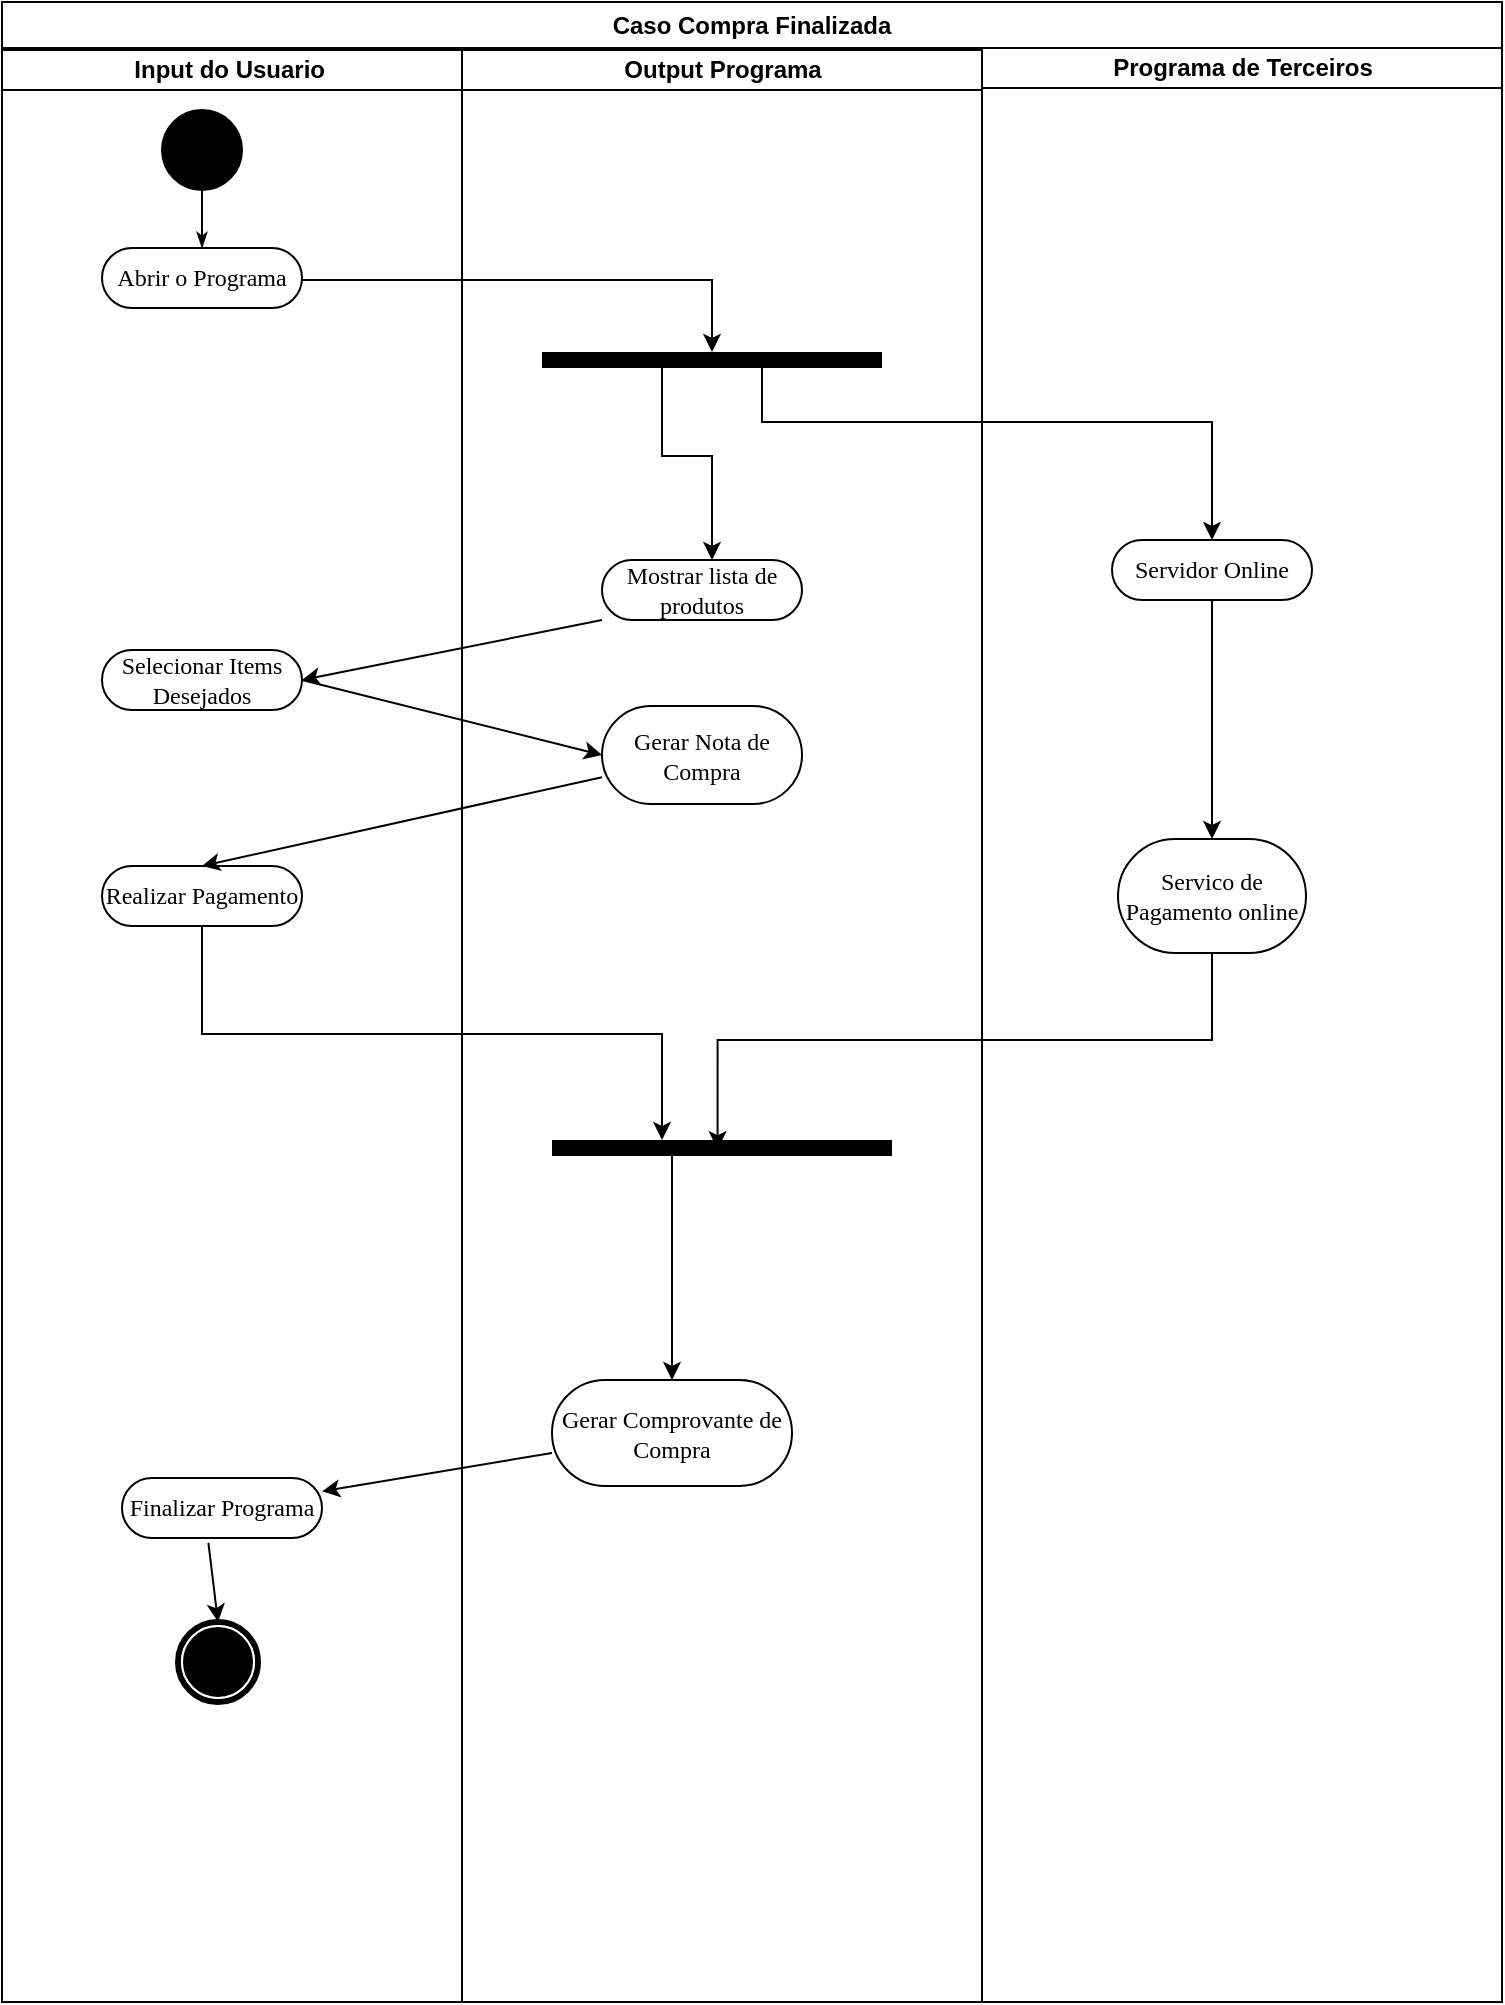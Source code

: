 <mxfile version="24.7.8">
  <diagram name="Page-1" id="0783ab3e-0a74-02c8-0abd-f7b4e66b4bec">
    <mxGraphModel dx="1047" dy="1762" grid="1" gridSize="10" guides="1" tooltips="1" connect="1" arrows="1" fold="1" page="1" pageScale="1" pageWidth="850" pageHeight="1100" background="none" math="0" shadow="0">
      <root>
        <mxCell id="0" />
        <mxCell id="1" parent="0" />
        <mxCell id="UZ7l3Yj6L3Js0M6rj-iu-1" value="Caso Compra Finalizada" style="swimlane;whiteSpace=wrap;html=1;" vertex="1" parent="1">
          <mxGeometry y="-1089" width="750" height="1000" as="geometry" />
        </mxCell>
        <mxCell id="1c1d494c118603dd-2" value="Output Programa" style="swimlane;html=1;startSize=20;" parent="UZ7l3Yj6L3Js0M6rj-iu-1" vertex="1">
          <mxGeometry x="230" y="24" width="260" height="976" as="geometry">
            <mxRectangle x="230" y="24" width="130" height="30" as="alternateBounds" />
          </mxGeometry>
        </mxCell>
        <mxCell id="1c1d494c118603dd-6" value="Mostrar lista de produtos" style="rounded=1;whiteSpace=wrap;html=1;shadow=0;comic=0;labelBackgroundColor=none;strokeWidth=1;fontFamily=Verdana;fontSize=12;align=center;arcSize=50;gradientColor=none;" parent="1c1d494c118603dd-2" vertex="1">
          <mxGeometry x="70" y="255" width="100" height="30" as="geometry" />
        </mxCell>
        <mxCell id="UZ7l3Yj6L3Js0M6rj-iu-41" style="edgeStyle=orthogonalEdgeStyle;rounded=0;orthogonalLoop=1;jettySize=auto;html=1;exitX=0.361;exitY=0.85;exitDx=0;exitDy=0;exitPerimeter=0;" edge="1" parent="1c1d494c118603dd-2" source="UZ7l3Yj6L3Js0M6rj-iu-32" target="1c1d494c118603dd-6">
          <mxGeometry relative="1" as="geometry">
            <Array as="points">
              <mxPoint x="100" y="158" />
              <mxPoint x="100" y="203" />
              <mxPoint x="125" y="203" />
            </Array>
          </mxGeometry>
        </mxCell>
        <mxCell id="UZ7l3Yj6L3Js0M6rj-iu-32" value="" style="line;strokeWidth=8;fillColor=default;align=left;verticalAlign=middle;spacingTop=-1;spacingLeft=3;spacingRight=3;rotatable=0;labelPosition=right;points=[];portConstraint=eastwest;strokeColor=#000000;" vertex="1" parent="1c1d494c118603dd-2">
          <mxGeometry x="40" y="151" width="170" height="8" as="geometry" />
        </mxCell>
        <mxCell id="UZ7l3Yj6L3Js0M6rj-iu-49" style="edgeStyle=orthogonalEdgeStyle;rounded=0;orthogonalLoop=1;jettySize=auto;html=1;entryX=0.5;entryY=0;entryDx=0;entryDy=0;" edge="1" parent="1c1d494c118603dd-2" source="UZ7l3Yj6L3Js0M6rj-iu-45" target="1c1d494c118603dd-11">
          <mxGeometry relative="1" as="geometry">
            <Array as="points">
              <mxPoint x="105" y="575" />
              <mxPoint x="105" y="575" />
            </Array>
          </mxGeometry>
        </mxCell>
        <mxCell id="UZ7l3Yj6L3Js0M6rj-iu-45" value="" style="line;strokeWidth=8;fillColor=default;align=left;verticalAlign=middle;spacingTop=-1;spacingLeft=3;spacingRight=3;rotatable=0;labelPosition=right;points=[];portConstraint=eastwest;strokeColor=#000000;" vertex="1" parent="1c1d494c118603dd-2">
          <mxGeometry x="45" y="545" width="170" height="8" as="geometry" />
        </mxCell>
        <mxCell id="1c1d494c118603dd-11" value="Gerar Comprovante de Compra" style="rounded=1;whiteSpace=wrap;html=1;shadow=0;comic=0;labelBackgroundColor=none;strokeWidth=1;fontFamily=Verdana;fontSize=12;align=center;arcSize=50;" parent="1c1d494c118603dd-2" vertex="1">
          <mxGeometry x="45" y="665" width="120" height="53" as="geometry" />
        </mxCell>
        <mxCell id="1c1d494c118603dd-18" value="Finalizar Programa" style="rounded=1;whiteSpace=wrap;html=1;shadow=0;comic=0;labelBackgroundColor=none;strokeWidth=1;fontFamily=Verdana;fontSize=12;align=center;arcSize=50;" parent="1c1d494c118603dd-2" vertex="1">
          <mxGeometry x="-170" y="714" width="100" height="30" as="geometry" />
        </mxCell>
        <mxCell id="60571a20871a0731-5" value="" style="shape=mxgraph.bpmn.shape;html=1;verticalLabelPosition=bottom;labelBackgroundColor=#ffffff;verticalAlign=top;perimeter=ellipsePerimeter;outline=end;symbol=terminate;rounded=0;shadow=0;comic=0;strokeWidth=1;fontFamily=Verdana;fontSize=12;align=center;" parent="1c1d494c118603dd-2" vertex="1">
          <mxGeometry x="-142" y="786" width="40" height="40" as="geometry" />
        </mxCell>
        <mxCell id="UZ7l3Yj6L3Js0M6rj-iu-25" value="" style="endArrow=classic;html=1;rounded=0;exitX=0.432;exitY=1.08;exitDx=0;exitDy=0;exitPerimeter=0;entryX=0.5;entryY=0;entryDx=0;entryDy=0;" edge="1" parent="1c1d494c118603dd-2" source="1c1d494c118603dd-18" target="60571a20871a0731-5">
          <mxGeometry width="50" height="50" relative="1" as="geometry">
            <mxPoint x="113" y="635" as="sourcePoint" />
            <mxPoint x="163" y="585" as="targetPoint" />
          </mxGeometry>
        </mxCell>
        <mxCell id="UZ7l3Yj6L3Js0M6rj-iu-13" value="" style="endArrow=classic;html=1;rounded=0;" edge="1" parent="1c1d494c118603dd-2" source="1c1d494c118603dd-11" target="1c1d494c118603dd-18">
          <mxGeometry width="50" height="50" relative="1" as="geometry">
            <mxPoint x="115" y="755" as="sourcePoint" />
            <mxPoint x="85" y="905" as="targetPoint" />
            <Array as="points" />
          </mxGeometry>
        </mxCell>
        <mxCell id="1c1d494c118603dd-3" value="Programa de Terceiros" style="swimlane;html=1;startSize=20;" parent="UZ7l3Yj6L3Js0M6rj-iu-1" vertex="1">
          <mxGeometry x="490" y="23" width="260" height="977" as="geometry">
            <mxRectangle x="485" y="24" width="160" height="30" as="alternateBounds" />
          </mxGeometry>
        </mxCell>
        <mxCell id="UZ7l3Yj6L3Js0M6rj-iu-43" style="edgeStyle=orthogonalEdgeStyle;rounded=0;orthogonalLoop=1;jettySize=auto;html=1;entryX=0.5;entryY=0;entryDx=0;entryDy=0;" edge="1" parent="1c1d494c118603dd-3" source="UZ7l3Yj6L3Js0M6rj-iu-22" target="UZ7l3Yj6L3Js0M6rj-iu-20">
          <mxGeometry relative="1" as="geometry" />
        </mxCell>
        <mxCell id="UZ7l3Yj6L3Js0M6rj-iu-22" value="Servidor Online" style="rounded=1;whiteSpace=wrap;html=1;shadow=0;comic=0;labelBackgroundColor=none;strokeWidth=1;fontFamily=Verdana;fontSize=12;align=center;arcSize=50;gradientColor=none;" vertex="1" parent="1c1d494c118603dd-3">
          <mxGeometry x="65" y="246" width="100" height="30" as="geometry" />
        </mxCell>
        <mxCell id="UZ7l3Yj6L3Js0M6rj-iu-20" value="Servico de Pagamento online" style="rounded=1;whiteSpace=wrap;html=1;shadow=0;comic=0;labelBackgroundColor=none;strokeWidth=1;fontFamily=Verdana;fontSize=12;align=center;arcSize=50;" vertex="1" parent="1c1d494c118603dd-3">
          <mxGeometry x="68" y="395.5" width="94" height="57" as="geometry" />
        </mxCell>
        <mxCell id="1c1d494c118603dd-4" value="Input do Usuario&amp;nbsp;" style="swimlane;html=1;startSize=20;" parent="UZ7l3Yj6L3Js0M6rj-iu-1" vertex="1">
          <mxGeometry y="24" width="230" height="976" as="geometry">
            <mxRectangle x="240" y="-310" width="130" height="30" as="alternateBounds" />
          </mxGeometry>
        </mxCell>
        <mxCell id="1c1d494c118603dd-27" style="edgeStyle=orthogonalEdgeStyle;rounded=0;html=1;labelBackgroundColor=none;startArrow=none;startFill=0;startSize=5;endArrow=classicThin;endFill=1;endSize=5;jettySize=auto;orthogonalLoop=1;strokeWidth=1;fontFamily=Verdana;fontSize=12" parent="1c1d494c118603dd-4" source="60571a20871a0731-4" target="60571a20871a0731-8" edge="1">
          <mxGeometry relative="1" as="geometry" />
        </mxCell>
        <mxCell id="60571a20871a0731-4" value="" style="ellipse;whiteSpace=wrap;html=1;rounded=0;shadow=0;comic=0;labelBackgroundColor=none;strokeWidth=1;fillColor=#000000;fontFamily=Verdana;fontSize=12;align=center;" parent="1c1d494c118603dd-4" vertex="1">
          <mxGeometry x="80" y="30" width="40" height="40" as="geometry" />
        </mxCell>
        <mxCell id="60571a20871a0731-8" value="Abrir o Programa" style="rounded=1;whiteSpace=wrap;html=1;shadow=0;comic=0;labelBackgroundColor=none;strokeWidth=1;fontFamily=Verdana;fontSize=12;align=center;arcSize=50;" parent="1c1d494c118603dd-4" vertex="1">
          <mxGeometry x="50" y="99" width="100" height="30" as="geometry" />
        </mxCell>
        <mxCell id="UZ7l3Yj6L3Js0M6rj-iu-6" value="Gerar Nota de Compra" style="rounded=1;whiteSpace=wrap;html=1;shadow=0;comic=0;labelBackgroundColor=none;strokeWidth=1;fontFamily=Verdana;fontSize=12;align=center;arcSize=50;gradientColor=none;" vertex="1" parent="1c1d494c118603dd-4">
          <mxGeometry x="300" y="328" width="100" height="49" as="geometry" />
        </mxCell>
        <mxCell id="1c1d494c118603dd-5" value="Selecionar Items Desejados" style="rounded=1;whiteSpace=wrap;html=1;shadow=0;comic=0;labelBackgroundColor=none;strokeWidth=1;fontFamily=Verdana;fontSize=12;align=center;arcSize=50;" parent="1c1d494c118603dd-4" vertex="1">
          <mxGeometry x="50" y="300" width="100" height="30" as="geometry" />
        </mxCell>
        <mxCell id="1c1d494c118603dd-8" value="Realizar Pagamento" style="rounded=1;whiteSpace=wrap;html=1;shadow=0;comic=0;labelBackgroundColor=none;strokeWidth=1;fontFamily=Verdana;fontSize=12;align=center;arcSize=50;" parent="1c1d494c118603dd-4" vertex="1">
          <mxGeometry x="50" y="408" width="100" height="30" as="geometry" />
        </mxCell>
        <mxCell id="UZ7l3Yj6L3Js0M6rj-iu-15" value="" style="endArrow=classic;html=1;rounded=0;entryX=0.5;entryY=0;entryDx=0;entryDy=0;" edge="1" parent="1c1d494c118603dd-4" source="UZ7l3Yj6L3Js0M6rj-iu-6" target="1c1d494c118603dd-8">
          <mxGeometry width="50" height="50" relative="1" as="geometry">
            <mxPoint x="355" y="348" as="sourcePoint" />
            <mxPoint x="425" y="388" as="targetPoint" />
          </mxGeometry>
        </mxCell>
        <mxCell id="UZ7l3Yj6L3Js0M6rj-iu-18" value="" style="endArrow=classic;html=1;rounded=0;exitX=1;exitY=0.5;exitDx=0;exitDy=0;entryX=0;entryY=0.5;entryDx=0;entryDy=0;" edge="1" parent="1c1d494c118603dd-4" source="1c1d494c118603dd-5" target="UZ7l3Yj6L3Js0M6rj-iu-6">
          <mxGeometry width="50" height="50" relative="1" as="geometry">
            <mxPoint x="355" y="348" as="sourcePoint" />
            <mxPoint x="405" y="298" as="targetPoint" />
          </mxGeometry>
        </mxCell>
        <mxCell id="UZ7l3Yj6L3Js0M6rj-iu-40" style="edgeStyle=orthogonalEdgeStyle;rounded=0;orthogonalLoop=1;jettySize=auto;html=1;" edge="1" parent="UZ7l3Yj6L3Js0M6rj-iu-1" source="60571a20871a0731-8" target="UZ7l3Yj6L3Js0M6rj-iu-32">
          <mxGeometry relative="1" as="geometry">
            <mxPoint x="390" y="160" as="targetPoint" />
            <Array as="points">
              <mxPoint x="355" y="139" />
            </Array>
          </mxGeometry>
        </mxCell>
        <mxCell id="UZ7l3Yj6L3Js0M6rj-iu-42" style="edgeStyle=orthogonalEdgeStyle;rounded=0;orthogonalLoop=1;jettySize=auto;html=1;entryX=0.5;entryY=0;entryDx=0;entryDy=0;" edge="1" parent="UZ7l3Yj6L3Js0M6rj-iu-1" source="UZ7l3Yj6L3Js0M6rj-iu-32" target="UZ7l3Yj6L3Js0M6rj-iu-22">
          <mxGeometry relative="1" as="geometry">
            <Array as="points">
              <mxPoint x="380" y="210" />
            </Array>
          </mxGeometry>
        </mxCell>
        <mxCell id="UZ7l3Yj6L3Js0M6rj-iu-17" value="" style="endArrow=classic;html=1;rounded=0;exitX=0;exitY=1;exitDx=0;exitDy=0;entryX=1;entryY=0.5;entryDx=0;entryDy=0;" edge="1" parent="UZ7l3Yj6L3Js0M6rj-iu-1" source="1c1d494c118603dd-6" target="1c1d494c118603dd-5">
          <mxGeometry width="50" height="50" relative="1" as="geometry">
            <mxPoint x="280" y="387.5" as="sourcePoint" />
            <mxPoint x="385" y="387" as="targetPoint" />
          </mxGeometry>
        </mxCell>
        <mxCell id="UZ7l3Yj6L3Js0M6rj-iu-46" style="edgeStyle=orthogonalEdgeStyle;rounded=0;orthogonalLoop=1;jettySize=auto;html=1;" edge="1" parent="UZ7l3Yj6L3Js0M6rj-iu-1" source="1c1d494c118603dd-8">
          <mxGeometry relative="1" as="geometry">
            <mxPoint x="330" y="569" as="targetPoint" />
            <Array as="points">
              <mxPoint x="100" y="516" />
              <mxPoint x="330" y="516" />
              <mxPoint x="330" y="569" />
            </Array>
          </mxGeometry>
        </mxCell>
        <mxCell id="UZ7l3Yj6L3Js0M6rj-iu-47" style="edgeStyle=orthogonalEdgeStyle;rounded=0;orthogonalLoop=1;jettySize=auto;html=1;entryX=0.487;entryY=0.575;entryDx=0;entryDy=0;entryPerimeter=0;" edge="1" parent="UZ7l3Yj6L3Js0M6rj-iu-1" source="UZ7l3Yj6L3Js0M6rj-iu-20" target="UZ7l3Yj6L3Js0M6rj-iu-45">
          <mxGeometry relative="1" as="geometry">
            <Array as="points">
              <mxPoint x="605" y="519" />
              <mxPoint x="358" y="519" />
            </Array>
          </mxGeometry>
        </mxCell>
      </root>
    </mxGraphModel>
  </diagram>
</mxfile>
